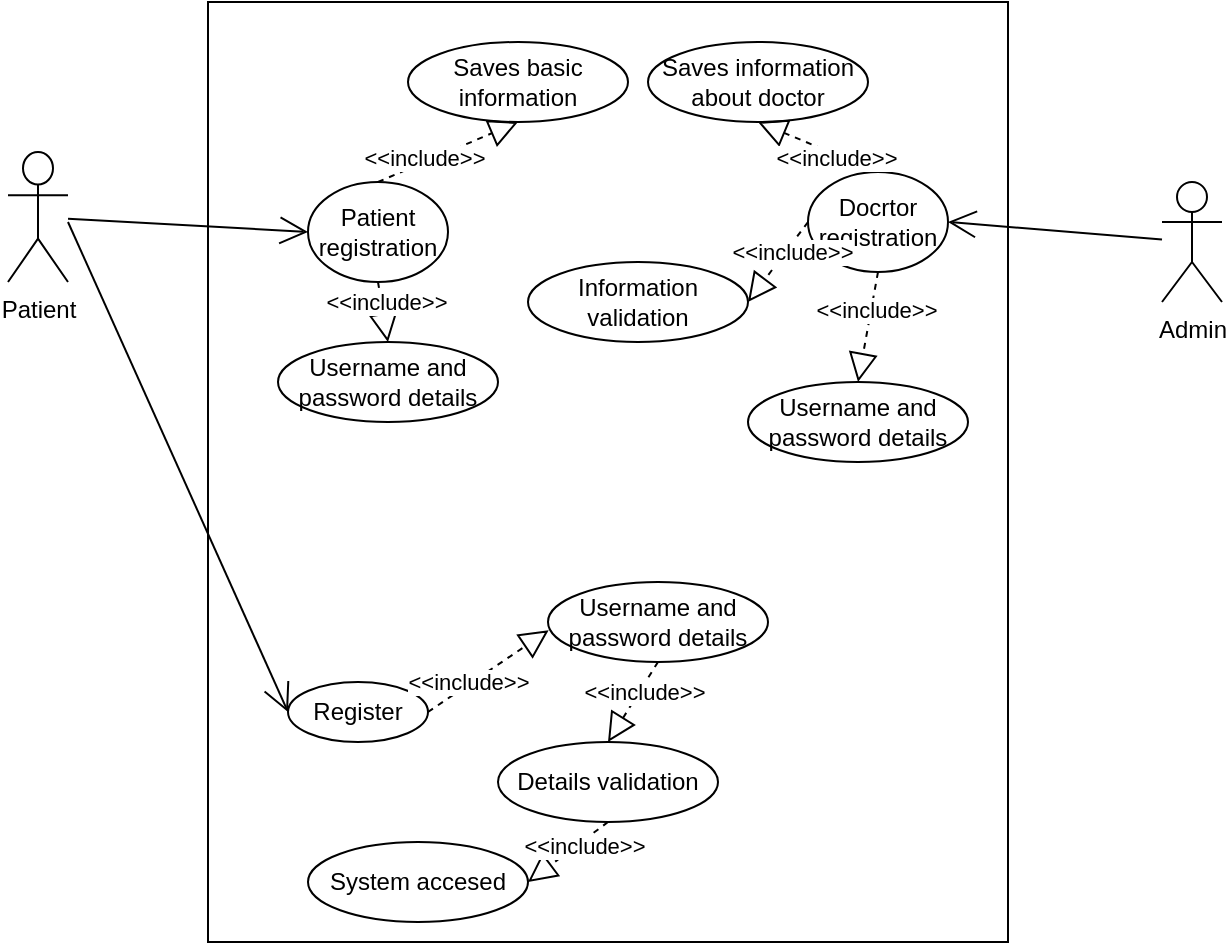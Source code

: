 <mxfile version="21.8.2" type="google">
  <diagram name="Страница — 1" id="yOlRsWtxwd_PW9bbzS2Y">
    <mxGraphModel grid="1" page="1" gridSize="10" guides="1" tooltips="1" connect="1" arrows="1" fold="1" pageScale="1" pageWidth="827" pageHeight="1169" math="0" shadow="0">
      <root>
        <mxCell id="0" />
        <mxCell id="1" parent="0" />
        <mxCell id="1wQZeJFw0YvJI_6gX8pK-1" value="Patient" style="shape=umlActor;verticalLabelPosition=bottom;verticalAlign=top;html=1;" vertex="1" parent="1">
          <mxGeometry x="250" y="265" width="30" height="65" as="geometry" />
        </mxCell>
        <mxCell id="1wQZeJFw0YvJI_6gX8pK-4" value="" style="html=1;whiteSpace=wrap;" vertex="1" parent="1">
          <mxGeometry x="350" y="190" width="400" height="470" as="geometry" />
        </mxCell>
        <mxCell id="1wQZeJFw0YvJI_6gX8pK-6" value="Admin" style="shape=umlActor;verticalLabelPosition=bottom;verticalAlign=top;html=1;" vertex="1" parent="1">
          <mxGeometry x="827" y="280" width="30" height="60" as="geometry" />
        </mxCell>
        <mxCell id="1wQZeJFw0YvJI_6gX8pK-7" value="Patient registration" style="ellipse;whiteSpace=wrap;html=1;" vertex="1" parent="1">
          <mxGeometry x="400" y="280" width="70" height="50" as="geometry" />
        </mxCell>
        <mxCell id="1wQZeJFw0YvJI_6gX8pK-8" value="Register" style="ellipse;whiteSpace=wrap;html=1;" vertex="1" parent="1">
          <mxGeometry x="390" y="530" width="70" height="30" as="geometry" />
        </mxCell>
        <mxCell id="1wQZeJFw0YvJI_6gX8pK-9" value="Username and password details" style="ellipse;whiteSpace=wrap;html=1;" vertex="1" parent="1">
          <mxGeometry x="520" y="480" width="110" height="40" as="geometry" />
        </mxCell>
        <mxCell id="1wQZeJFw0YvJI_6gX8pK-10" value="Details validation" style="ellipse;whiteSpace=wrap;html=1;" vertex="1" parent="1">
          <mxGeometry x="495" y="560" width="110" height="40" as="geometry" />
        </mxCell>
        <mxCell id="1wQZeJFw0YvJI_6gX8pK-11" value="System accesed" style="ellipse;whiteSpace=wrap;html=1;" vertex="1" parent="1">
          <mxGeometry x="400" y="610" width="110" height="40" as="geometry" />
        </mxCell>
        <mxCell id="1wQZeJFw0YvJI_6gX8pK-16" value="" style="endArrow=open;endFill=1;endSize=12;html=1;rounded=0;entryX=0;entryY=0.5;entryDx=0;entryDy=0;" edge="1" parent="1" source="1wQZeJFw0YvJI_6gX8pK-1" target="1wQZeJFw0YvJI_6gX8pK-7">
          <mxGeometry width="160" relative="1" as="geometry">
            <mxPoint x="430" y="550" as="sourcePoint" />
            <mxPoint x="590" y="550" as="targetPoint" />
          </mxGeometry>
        </mxCell>
        <mxCell id="1wQZeJFw0YvJI_6gX8pK-18" value="" style="endArrow=block;dashed=1;endFill=0;endSize=12;html=1;rounded=0;exitX=1;exitY=0.5;exitDx=0;exitDy=0;entryX=0.003;entryY=0.604;entryDx=0;entryDy=0;entryPerimeter=0;" edge="1" parent="1" source="1wQZeJFw0YvJI_6gX8pK-8" target="1wQZeJFw0YvJI_6gX8pK-9">
          <mxGeometry width="160" relative="1" as="geometry">
            <mxPoint x="380" y="550" as="sourcePoint" />
            <mxPoint x="540" y="550" as="targetPoint" />
          </mxGeometry>
        </mxCell>
        <mxCell id="1wQZeJFw0YvJI_6gX8pK-19" value="&amp;lt;&amp;lt;include&amp;gt;&amp;gt;" style="edgeLabel;html=1;align=center;verticalAlign=middle;resizable=0;points=[];" connectable="0" vertex="1" parent="1wQZeJFw0YvJI_6gX8pK-18">
          <mxGeometry x="-0.315" y="2" relative="1" as="geometry">
            <mxPoint as="offset" />
          </mxGeometry>
        </mxCell>
        <mxCell id="1wQZeJFw0YvJI_6gX8pK-20" value="" style="endArrow=block;dashed=1;endFill=0;endSize=12;html=1;rounded=0;exitX=0.5;exitY=1;exitDx=0;exitDy=0;" edge="1" parent="1" source="1wQZeJFw0YvJI_6gX8pK-9">
          <mxGeometry width="160" relative="1" as="geometry">
            <mxPoint x="470" y="555" as="sourcePoint" />
            <mxPoint x="550" y="560" as="targetPoint" />
          </mxGeometry>
        </mxCell>
        <mxCell id="1wQZeJFw0YvJI_6gX8pK-21" value="&amp;lt;&amp;lt;include&amp;gt;&amp;gt;" style="edgeLabel;html=1;align=center;verticalAlign=middle;resizable=0;points=[];" connectable="0" vertex="1" parent="1wQZeJFw0YvJI_6gX8pK-20">
          <mxGeometry x="-0.315" y="2" relative="1" as="geometry">
            <mxPoint as="offset" />
          </mxGeometry>
        </mxCell>
        <mxCell id="1wQZeJFw0YvJI_6gX8pK-22" value="" style="endArrow=block;dashed=1;endFill=0;endSize=12;html=1;rounded=0;exitX=0.5;exitY=1;exitDx=0;exitDy=0;entryX=1;entryY=0.5;entryDx=0;entryDy=0;" edge="1" parent="1" source="1wQZeJFw0YvJI_6gX8pK-10" target="1wQZeJFw0YvJI_6gX8pK-11">
          <mxGeometry width="160" relative="1" as="geometry">
            <mxPoint x="585" y="530" as="sourcePoint" />
            <mxPoint x="560" y="570" as="targetPoint" />
          </mxGeometry>
        </mxCell>
        <mxCell id="1wQZeJFw0YvJI_6gX8pK-23" value="&amp;lt;&amp;lt;include&amp;gt;&amp;gt;" style="edgeLabel;html=1;align=center;verticalAlign=middle;resizable=0;points=[];" connectable="0" vertex="1" parent="1wQZeJFw0YvJI_6gX8pK-22">
          <mxGeometry x="-0.315" y="2" relative="1" as="geometry">
            <mxPoint as="offset" />
          </mxGeometry>
        </mxCell>
        <mxCell id="1wQZeJFw0YvJI_6gX8pK-24" value="Docrtor registration" style="ellipse;whiteSpace=wrap;html=1;" vertex="1" parent="1">
          <mxGeometry x="650" y="275" width="70" height="50" as="geometry" />
        </mxCell>
        <mxCell id="1wQZeJFw0YvJI_6gX8pK-25" value="Username and password details" style="ellipse;whiteSpace=wrap;html=1;" vertex="1" parent="1">
          <mxGeometry x="385" y="360" width="110" height="40" as="geometry" />
        </mxCell>
        <mxCell id="1wQZeJFw0YvJI_6gX8pK-26" value="Information validation" style="ellipse;whiteSpace=wrap;html=1;" vertex="1" parent="1">
          <mxGeometry x="510" y="320" width="110" height="40" as="geometry" />
        </mxCell>
        <mxCell id="1wQZeJFw0YvJI_6gX8pK-27" value="Username and password details" style="ellipse;whiteSpace=wrap;html=1;" vertex="1" parent="1">
          <mxGeometry x="620" y="380" width="110" height="40" as="geometry" />
        </mxCell>
        <mxCell id="1wQZeJFw0YvJI_6gX8pK-28" value="" style="endArrow=open;endFill=1;endSize=12;html=1;rounded=0;entryX=0;entryY=0.5;entryDx=0;entryDy=0;" edge="1" parent="1" target="1wQZeJFw0YvJI_6gX8pK-8">
          <mxGeometry width="160" relative="1" as="geometry">
            <mxPoint x="280" y="300" as="sourcePoint" />
            <mxPoint x="400" y="555" as="targetPoint" />
          </mxGeometry>
        </mxCell>
        <mxCell id="1wQZeJFw0YvJI_6gX8pK-29" value="" style="endArrow=open;endFill=1;endSize=12;html=1;rounded=0;entryX=1;entryY=0.5;entryDx=0;entryDy=0;" edge="1" parent="1" source="1wQZeJFw0YvJI_6gX8pK-6" target="1wQZeJFw0YvJI_6gX8pK-24">
          <mxGeometry width="160" relative="1" as="geometry">
            <mxPoint x="290" y="306" as="sourcePoint" />
            <mxPoint x="410" y="315" as="targetPoint" />
          </mxGeometry>
        </mxCell>
        <mxCell id="1wQZeJFw0YvJI_6gX8pK-30" value="Saves basic information" style="ellipse;whiteSpace=wrap;html=1;" vertex="1" parent="1">
          <mxGeometry x="450" y="210" width="110" height="40" as="geometry" />
        </mxCell>
        <mxCell id="1wQZeJFw0YvJI_6gX8pK-31" value="" style="endArrow=block;dashed=1;endFill=0;endSize=12;html=1;rounded=0;exitX=0.5;exitY=0;exitDx=0;exitDy=0;entryX=0.5;entryY=1;entryDx=0;entryDy=0;" edge="1" parent="1" source="1wQZeJFw0YvJI_6gX8pK-7" target="1wQZeJFw0YvJI_6gX8pK-30">
          <mxGeometry width="160" relative="1" as="geometry">
            <mxPoint x="470" y="555" as="sourcePoint" />
            <mxPoint x="530" y="514" as="targetPoint" />
          </mxGeometry>
        </mxCell>
        <mxCell id="1wQZeJFw0YvJI_6gX8pK-32" value="&amp;lt;&amp;lt;include&amp;gt;&amp;gt;" style="edgeLabel;html=1;align=center;verticalAlign=middle;resizable=0;points=[];" connectable="0" vertex="1" parent="1wQZeJFw0YvJI_6gX8pK-31">
          <mxGeometry x="-0.315" y="2" relative="1" as="geometry">
            <mxPoint as="offset" />
          </mxGeometry>
        </mxCell>
        <mxCell id="1wQZeJFw0YvJI_6gX8pK-33" value="" style="endArrow=block;dashed=1;endFill=0;endSize=12;html=1;rounded=0;exitX=0.5;exitY=1;exitDx=0;exitDy=0;entryX=0.5;entryY=0;entryDx=0;entryDy=0;" edge="1" parent="1" source="1wQZeJFw0YvJI_6gX8pK-7" target="1wQZeJFw0YvJI_6gX8pK-25">
          <mxGeometry width="160" relative="1" as="geometry">
            <mxPoint x="445" y="290" as="sourcePoint" />
            <mxPoint x="515" y="260" as="targetPoint" />
          </mxGeometry>
        </mxCell>
        <mxCell id="1wQZeJFw0YvJI_6gX8pK-34" value="&amp;lt;&amp;lt;include&amp;gt;&amp;gt;" style="edgeLabel;html=1;align=center;verticalAlign=middle;resizable=0;points=[];" connectable="0" vertex="1" parent="1wQZeJFw0YvJI_6gX8pK-33">
          <mxGeometry x="-0.315" y="2" relative="1" as="geometry">
            <mxPoint as="offset" />
          </mxGeometry>
        </mxCell>
        <mxCell id="1wQZeJFw0YvJI_6gX8pK-35" value="" style="endArrow=block;dashed=1;endFill=0;endSize=12;html=1;rounded=0;exitX=0;exitY=0.5;exitDx=0;exitDy=0;entryX=1;entryY=0.5;entryDx=0;entryDy=0;" edge="1" parent="1" source="1wQZeJFw0YvJI_6gX8pK-24" target="1wQZeJFw0YvJI_6gX8pK-26">
          <mxGeometry width="160" relative="1" as="geometry">
            <mxPoint x="445" y="290" as="sourcePoint" />
            <mxPoint x="515" y="260" as="targetPoint" />
          </mxGeometry>
        </mxCell>
        <mxCell id="1wQZeJFw0YvJI_6gX8pK-36" value="&amp;lt;&amp;lt;include&amp;gt;&amp;gt;" style="edgeLabel;html=1;align=center;verticalAlign=middle;resizable=0;points=[];" connectable="0" vertex="1" parent="1wQZeJFw0YvJI_6gX8pK-35">
          <mxGeometry x="-0.315" y="2" relative="1" as="geometry">
            <mxPoint as="offset" />
          </mxGeometry>
        </mxCell>
        <mxCell id="1wQZeJFw0YvJI_6gX8pK-37" value="" style="endArrow=block;dashed=1;endFill=0;endSize=12;html=1;rounded=0;exitX=0.5;exitY=1;exitDx=0;exitDy=0;entryX=0.5;entryY=0;entryDx=0;entryDy=0;" edge="1" parent="1" source="1wQZeJFw0YvJI_6gX8pK-24" target="1wQZeJFw0YvJI_6gX8pK-27">
          <mxGeometry width="160" relative="1" as="geometry">
            <mxPoint x="455" y="300" as="sourcePoint" />
            <mxPoint x="525" y="270" as="targetPoint" />
          </mxGeometry>
        </mxCell>
        <mxCell id="1wQZeJFw0YvJI_6gX8pK-38" value="&amp;lt;&amp;lt;include&amp;gt;&amp;gt;" style="edgeLabel;html=1;align=center;verticalAlign=middle;resizable=0;points=[];" connectable="0" vertex="1" parent="1wQZeJFw0YvJI_6gX8pK-37">
          <mxGeometry x="-0.315" y="2" relative="1" as="geometry">
            <mxPoint as="offset" />
          </mxGeometry>
        </mxCell>
        <mxCell id="bODs5jWYiVKXIwsu2zOU-1" value="Saves information about doctor" style="ellipse;whiteSpace=wrap;html=1;" vertex="1" parent="1">
          <mxGeometry x="570" y="210" width="110" height="40" as="geometry" />
        </mxCell>
        <mxCell id="bODs5jWYiVKXIwsu2zOU-2" value="" style="endArrow=block;dashed=1;endFill=0;endSize=12;html=1;rounded=0;exitX=0.5;exitY=0;exitDx=0;exitDy=0;entryX=0.5;entryY=1;entryDx=0;entryDy=0;" edge="1" parent="1" source="1wQZeJFw0YvJI_6gX8pK-24" target="bODs5jWYiVKXIwsu2zOU-1">
          <mxGeometry width="160" relative="1" as="geometry">
            <mxPoint x="660" y="310" as="sourcePoint" />
            <mxPoint x="630" y="350" as="targetPoint" />
          </mxGeometry>
        </mxCell>
        <mxCell id="bODs5jWYiVKXIwsu2zOU-3" value="&amp;lt;&amp;lt;include&amp;gt;&amp;gt;" style="edgeLabel;html=1;align=center;verticalAlign=middle;resizable=0;points=[];" connectable="0" vertex="1" parent="bODs5jWYiVKXIwsu2zOU-2">
          <mxGeometry x="-0.315" y="2" relative="1" as="geometry">
            <mxPoint as="offset" />
          </mxGeometry>
        </mxCell>
      </root>
    </mxGraphModel>
  </diagram>
</mxfile>
